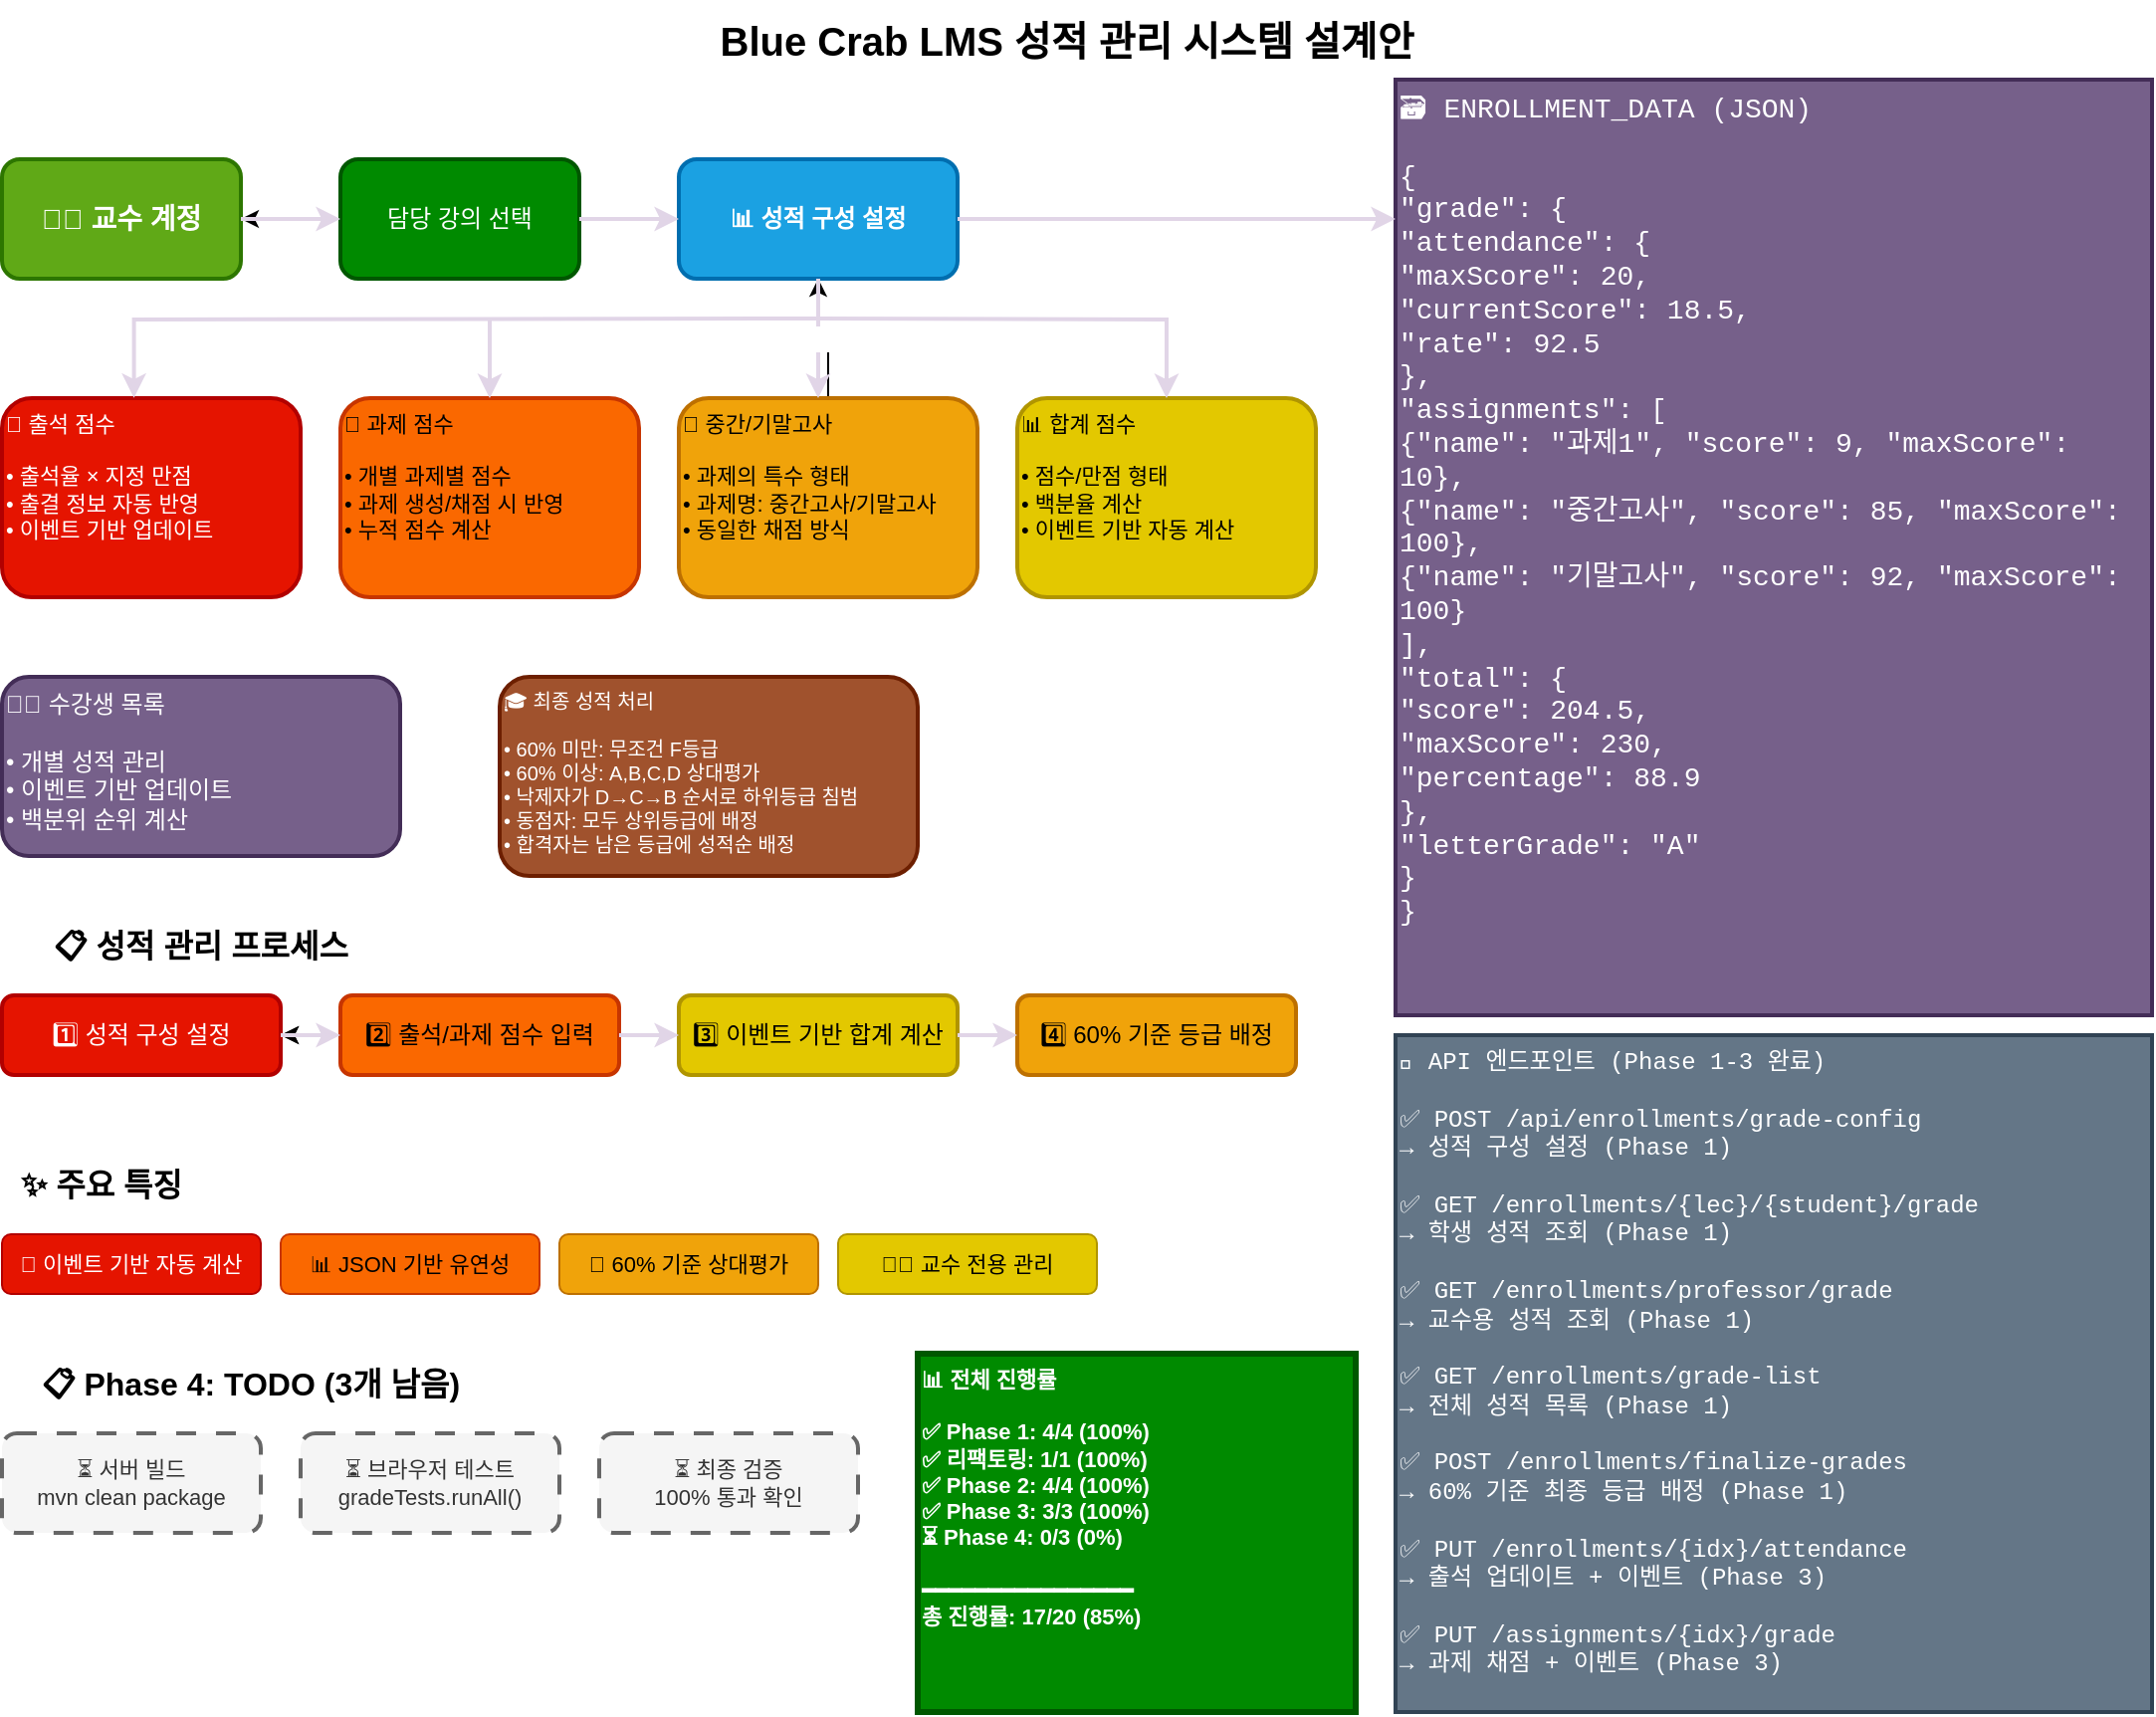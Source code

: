 <mxfile version="28.2.7">
  <diagram name="성적관리시스템" id="grade-management-system">
    <mxGraphModel dx="1426" dy="777" grid="1" gridSize="10" guides="1" tooltips="1" connect="1" arrows="1" fold="1" page="1" pageScale="1" pageWidth="1169" pageHeight="1000" background="light-dark(#FFFFFF,#FFFFFF)" math="0" shadow="0">
      <root>
        <mxCell id="0" />
        <mxCell id="1" parent="0" />
        <mxCell id="title" value="Blue Crab LMS 성적 관리 시스템 설계안" style="text;html=1;strokeColor=none;fillColor=none;align=center;verticalAlign=middle;whiteSpace=wrap;rounded=0;fontSize=20;fontStyle=1;fontColor=light-dark(#000000,#000000);" parent="1" vertex="1">
          <mxGeometry x="350" y="20" width="470" height="40" as="geometry" />
        </mxCell>
        <mxCell id="professor" value="👨‍🏫 교수 계정" style="rounded=1;whiteSpace=wrap;html=1;fillColor=#60a917;strokeColor=#2D7600;strokeWidth=2;fontSize=14;fontStyle=1;fontColor=#ffffff;" parent="1" vertex="1">
          <mxGeometry x="50" y="100" width="120" height="60" as="geometry" />
        </mxCell>
        <mxCell id="MG4DHli698F3isjgFY7O-2" value="" style="edgeStyle=orthogonalEdgeStyle;rounded=0;orthogonalLoop=1;jettySize=auto;html=1;" parent="1" source="lecture-select" target="professor" edge="1">
          <mxGeometry relative="1" as="geometry" />
        </mxCell>
        <mxCell id="lecture-select" value="담당 강의 선택" style="rounded=1;whiteSpace=wrap;html=1;fillColor=#008a00;strokeColor=#005700;strokeWidth=2;fontSize=12;fontColor=#ffffff;" parent="1" vertex="1">
          <mxGeometry x="220" y="100" width="120" height="60" as="geometry" />
        </mxCell>
        <mxCell id="grade-config" value="📊 성적 구성 설정" style="rounded=1;whiteSpace=wrap;html=1;fillColor=#1ba1e2;strokeColor=#006EAF;strokeWidth=2;fontSize=12;fontStyle=1;fontColor=#ffffff;" parent="1" vertex="1">
          <mxGeometry x="390" y="100" width="140" height="60" as="geometry" />
        </mxCell>
        <mxCell id="attendance-score" value="📅 출석 점수&#xa;&#xa;• 출석율 × 지정 만점&#xa;• 출결 정보 자동 반영&#xa;• 이벤트 기반 업데이트" style="rounded=1;whiteSpace=wrap;html=1;fillColor=#e51400;strokeColor=#B20000;strokeWidth=2;fontSize=11;align=left;verticalAlign=top;fontColor=#ffffff;" parent="1" vertex="1">
          <mxGeometry x="50" y="220" width="150" height="100" as="geometry" />
        </mxCell>
        <mxCell id="assignment-score" value="📝 과제 점수&#xa;&#xa;• 개별 과제별 점수&#xa;• 과제 생성/채점 시 반영&#xa;• 누적 점수 계산" style="rounded=1;whiteSpace=wrap;html=1;fillColor=#fa6800;strokeColor=#C73500;strokeWidth=2;fontSize=11;align=left;verticalAlign=top;fontColor=#000000;" parent="1" vertex="1">
          <mxGeometry x="220" y="220" width="150" height="100" as="geometry" />
        </mxCell>
        <mxCell id="MG4DHli698F3isjgFY7O-1" value="" style="edgeStyle=orthogonalEdgeStyle;rounded=0;orthogonalLoop=1;jettySize=auto;html=1;" parent="1" source="exam-score" target="grade-config" edge="1">
          <mxGeometry relative="1" as="geometry" />
        </mxCell>
        <mxCell id="exam-score" value="🎯 중간/기말고사&#xa;&#xa;• 과제의 특수 형태&#xa;• 과제명: 중간고사/기말고사&#xa;• 동일한 채점 방식" style="rounded=1;whiteSpace=wrap;html=1;fillColor=#f0a30a;strokeColor=#BD7000;strokeWidth=2;fontSize=11;align=left;verticalAlign=top;fontColor=#000000;" parent="1" vertex="1">
          <mxGeometry x="390" y="220" width="150" height="100" as="geometry" />
        </mxCell>
        <mxCell id="total-score" value="📊 합계 점수&#xa;&#xa;• 점수/만점 형태&#xa;• 백분율 계산&#xa;• 이벤트 기반 자동 계산" style="rounded=1;whiteSpace=wrap;html=1;fillColor=#e3c800;strokeColor=#B09500;strokeWidth=2;fontSize=11;align=left;verticalAlign=top;fontColor=#000000;" parent="1" vertex="1">
          <mxGeometry x="560" y="220" width="150" height="100" as="geometry" />
        </mxCell>
        <mxCell id="json-structure" value="&lt;font style=&quot;font-size: 14px;&quot;&gt;🗃️ ENROLLMENT_DATA (JSON)&lt;br&gt;&lt;br&gt;{&lt;br&gt;  &quot;grade&quot;: {&lt;br&gt;    &quot;attendance&quot;: {&lt;br&gt;      &quot;maxScore&quot;: 20,&lt;br&gt;      &quot;currentScore&quot;: 18.5,&lt;br&gt;      &quot;rate&quot;: 92.5&lt;br&gt;    },&lt;br&gt;    &quot;assignments&quot;: [&lt;br&gt;      {&quot;name&quot;: &quot;과제1&quot;, &quot;score&quot;: 9, &quot;maxScore&quot;: 10},&lt;br&gt;      {&quot;name&quot;: &quot;중간고사&quot;, &quot;score&quot;: 85, &quot;maxScore&quot;: 100},&lt;br&gt;      {&quot;name&quot;: &quot;기말고사&quot;, &quot;score&quot;: 92, &quot;maxScore&quot;: 100}&lt;br&gt;    ],&lt;br&gt;    &quot;total&quot;: {&lt;br&gt;      &quot;score&quot;: 204.5,&lt;br&gt;      &quot;maxScore&quot;: 230,&lt;br&gt;      &quot;percentage&quot;: 88.9&lt;br&gt;    },&lt;br&gt;    &quot;letterGrade&quot;: &quot;A&quot;&lt;br&gt;  }&lt;br&gt;}&lt;/font&gt;" style="rounded=0;whiteSpace=wrap;html=1;fillColor=#76608a;strokeColor=#432D57;strokeWidth=2;fontSize=10;align=left;verticalAlign=top;fontFamily=Courier New;fontColor=#ffffff;" parent="1" vertex="1">
          <mxGeometry x="750" y="60" width="380" height="470" as="geometry" />
        </mxCell>
        <mxCell id="student-list" value="👨‍🎓 수강생 목록&#xa;&#xa;• 개별 성적 관리&#xa;• 이벤트 기반 업데이트&#xa;• 백분위 순위 계산" style="rounded=1;whiteSpace=wrap;html=1;fillColor=#76608a;strokeColor=#432D57;strokeWidth=2;fontSize=12;align=left;verticalAlign=top;fontColor=#ffffff;" parent="1" vertex="1">
          <mxGeometry x="50" y="360" width="200" height="90" as="geometry" />
        </mxCell>
        <mxCell id="final-grade" value="🎓 최종 성적 처리&#xa;&#xa;• 60% 미만: 무조건 F등급&#xa;• 60% 이상: A,B,C,D 상대평가&#xa;• 낙제자가 D→C→B 순서로 하위등급 침범&#xa;• 동점자: 모두 상위등급에 배정&#xa;• 합격자는 남은 등급에 성적순 배정" style="rounded=1;whiteSpace=wrap;html=1;fillColor=#a0522d;strokeColor=#6D1F00;strokeWidth=2;fontSize=10;align=left;verticalAlign=top;fontColor=#ffffff;" parent="1" vertex="1">
          <mxGeometry x="300" y="360" width="210" height="100" as="geometry" />
        </mxCell>
        <mxCell id="api-endpoints" value="&lt;font style=&quot;font-size: 12px;&quot;&gt;🔧 API 엔드포인트 (Phase 1-3 완료)&lt;br&gt;&lt;br&gt;✅ POST /api/enrollments/grade-config&lt;br&gt;   → 성적 구성 설정 (Phase 1)&lt;br&gt;&lt;br&gt;✅ GET /enrollments/{lec}/{student}/grade&lt;br&gt;   → 학생 성적 조회 (Phase 1)&lt;br&gt;&lt;br&gt;✅ GET /enrollments/professor/grade&lt;br&gt;   → 교수용 성적 조회 (Phase 1)&lt;br&gt;&lt;br&gt;✅ GET /enrollments/grade-list&lt;br&gt;   → 전체 성적 목록 (Phase 1)&lt;br&gt;&lt;br&gt;✅ POST /enrollments/finalize-grades&lt;br&gt;   → 60% 기준 최종 등급 배정 (Phase 1)&lt;br&gt;&lt;br&gt;✅ PUT /enrollments/{idx}/attendance&lt;br&gt;   → 출석 업데이트 + 이벤트 (Phase 3)&lt;br&gt;&lt;br&gt;✅ PUT /assignments/{idx}/grade&lt;br&gt;   → 과제 채점 + 이벤트 (Phase 3)&lt;/font&gt;" style="rounded=0;whiteSpace=wrap;html=1;fillColor=#647687;strokeColor=#314354;strokeWidth=2;fontSize=10;align=left;verticalAlign=top;fontFamily=Courier New;fontColor=#ffffff;" parent="1" vertex="1">
          <mxGeometry x="750" y="540" width="380" height="340" as="geometry" />
        </mxCell>
        <mxCell id="arrow1" value="" style="endArrow=classic;html=1;rounded=0;strokeWidth=2;strokeColor=light-dark(#E1D5E7,#3333FF);fontColor=light-dark(#000000,#000000);" parent="1" source="professor" target="lecture-select" edge="1">
          <mxGeometry width="50" height="50" relative="1" as="geometry">
            <mxPoint x="170" y="130" as="sourcePoint" />
            <mxPoint x="220" y="130" as="targetPoint" />
          </mxGeometry>
        </mxCell>
        <mxCell id="arrow2" value="" style="endArrow=classic;html=1;rounded=0;strokeWidth=2;strokeColor=light-dark(#E1D5E7,#3333FF);fontColor=light-dark(#000000,#000000);" parent="1" source="lecture-select" target="grade-config" edge="1">
          <mxGeometry width="50" height="50" relative="1" as="geometry">
            <mxPoint x="340" y="130" as="sourcePoint" />
            <mxPoint x="390" y="130" as="targetPoint" />
          </mxGeometry>
        </mxCell>
        <mxCell id="arrow3" value="" style="endArrow=classic;html=1;rounded=0;strokeWidth=2;strokeColor=light-dark(#E1D5E7,#3333FF);fontColor=light-dark(#000000,#000000);exitX=1;exitY=0.5;exitDx=0;exitDy=0;edgeStyle=orthogonalEdgeStyle;" parent="1" source="grade-config" target="json-structure" edge="1">
          <mxGeometry width="50" height="50" relative="1" as="geometry">
            <mxPoint x="530" y="130" as="sourcePoint" />
            <mxPoint x="750" y="200" as="targetPoint" />
            <Array as="points">
              <mxPoint x="700" y="130" />
              <mxPoint x="700" y="130" />
            </Array>
          </mxGeometry>
        </mxCell>
        <mxCell id="arrow4" value="구성 요소" style="endArrow=classic;html=1;rounded=0;strokeWidth=2;strokeColor=light-dark(#E1D5E7,#3333FF);fontColor=light-dark(#FFFFFF,#FFFFFF);" parent="1" source="grade-config" edge="1">
          <mxGeometry width="50" height="50" relative="1" as="geometry">
            <mxPoint x="460" y="160" as="sourcePoint" />
            <mxPoint x="460" y="220" as="targetPoint" />
          </mxGeometry>
        </mxCell>
        <mxCell id="process-title" value="📋 성적 관리 프로세스" style="text;html=1;strokeColor=none;fillColor=none;align=center;verticalAlign=middle;whiteSpace=wrap;rounded=0;fontSize=16;fontStyle=1;fontColor=light-dark(#000000,#000000);" parent="1" vertex="1">
          <mxGeometry x="50" y="480" width="200" height="30" as="geometry" />
        </mxCell>
        <mxCell id="step1" value="1️⃣ 성적 구성 설정" style="rounded=1;whiteSpace=wrap;html=1;fillColor=#e51400;strokeColor=#B20000;strokeWidth=2;fontSize=12;fontColor=#ffffff;" parent="1" vertex="1">
          <mxGeometry x="50" y="520" width="140" height="40" as="geometry" />
        </mxCell>
        <mxCell id="vSctXvwFK8mNluJOIU93-4" value="" style="edgeStyle=orthogonalEdgeStyle;rounded=0;orthogonalLoop=1;jettySize=auto;html=1;" parent="1" source="step2" target="step1" edge="1">
          <mxGeometry relative="1" as="geometry" />
        </mxCell>
        <mxCell id="vSctXvwFK8mNluJOIU93-7" value="" style="edgeStyle=orthogonalEdgeStyle;rounded=0;orthogonalLoop=1;jettySize=auto;html=1;" parent="1" source="step2" target="step1" edge="1">
          <mxGeometry relative="1" as="geometry" />
        </mxCell>
        <mxCell id="step2" value="2️⃣ 출석/과제 점수 입력" style="rounded=1;whiteSpace=wrap;html=1;fillColor=#fa6800;strokeColor=#C73500;strokeWidth=2;fontSize=12;fontColor=#000000;" parent="1" vertex="1">
          <mxGeometry x="220" y="520" width="140" height="40" as="geometry" />
        </mxCell>
        <mxCell id="step3" value="3️⃣ 이벤트 기반 합계 계산" style="rounded=1;whiteSpace=wrap;html=1;fillColor=#e3c800;strokeColor=#B09500;strokeWidth=2;fontSize=12;fontColor=#000000;" parent="1" vertex="1">
          <mxGeometry x="390" y="520" width="140" height="40" as="geometry" />
        </mxCell>
        <mxCell id="step4" value="4️⃣ 60% 기준 등급 배정" style="rounded=1;whiteSpace=wrap;html=1;fillColor=#f0a30a;strokeColor=#BD7000;strokeWidth=2;fontSize=12;fontColor=#000000;" parent="1" vertex="1">
          <mxGeometry x="560" y="520" width="140" height="40" as="geometry" />
        </mxCell>
        <mxCell id="process-arrow1" value="" style="endArrow=classic;html=1;rounded=0;strokeWidth=2;strokeColor=light-dark(#E1D5E7,#3333FF);fontColor=light-dark(#000000,#000000);" parent="1" edge="1">
          <mxGeometry width="50" height="50" relative="1" as="geometry">
            <mxPoint x="190" y="540" as="sourcePoint" />
            <mxPoint x="220" y="540" as="targetPoint" />
          </mxGeometry>
        </mxCell>
        <mxCell id="process-arrow2" value="" style="endArrow=classic;html=1;rounded=0;strokeWidth=2;strokeColor=light-dark(#E1D5E7,#3333FF);fontColor=light-dark(#000000,#000000);" parent="1" edge="1">
          <mxGeometry width="50" height="50" relative="1" as="geometry">
            <mxPoint x="360" y="540" as="sourcePoint" />
            <mxPoint x="390" y="540" as="targetPoint" />
          </mxGeometry>
        </mxCell>
        <mxCell id="process-arrow3" value="" style="endArrow=classic;html=1;rounded=0;strokeWidth=2;strokeColor=light-dark(#E1D5E7,#3333FF);fontColor=light-dark(#000000,#000000);" parent="1" edge="1">
          <mxGeometry width="50" height="50" relative="1" as="geometry">
            <mxPoint x="530" y="540" as="sourcePoint" />
            <mxPoint x="560" y="540" as="targetPoint" />
          </mxGeometry>
        </mxCell>
        <mxCell id="features-title" value="✨ 주요 특징" style="text;html=1;strokeColor=none;fillColor=none;align=center;verticalAlign=middle;whiteSpace=wrap;rounded=0;fontSize=16;fontStyle=1;fontColor=light-dark(#000000,#000000);" parent="1" vertex="1">
          <mxGeometry x="50" y="600" width="100" height="30" as="geometry" />
        </mxCell>
        <mxCell id="feature1" value="🔄 이벤트 기반 자동 계산" style="rounded=1;whiteSpace=wrap;html=1;fillColor=#e51400;strokeColor=#B20000;strokeWidth=1;fontSize=11;fontColor=#ffffff;" parent="1" vertex="1">
          <mxGeometry x="50" y="640" width="130" height="30" as="geometry" />
        </mxCell>
        <mxCell id="feature2" value="📊 JSON 기반 유연성" style="rounded=1;whiteSpace=wrap;html=1;fillColor=#fa6800;strokeColor=#C73500;strokeWidth=1;fontSize=11;fontColor=#000000;" parent="1" vertex="1">
          <mxGeometry x="190" y="640" width="130" height="30" as="geometry" />
        </mxCell>
        <mxCell id="feature3" value="🎯 60% 기준 상대평가" style="rounded=1;whiteSpace=wrap;html=1;fillColor=#f0a30a;strokeColor=#BD7000;strokeWidth=1;fontSize=11;fontColor=#000000;" parent="1" vertex="1">
          <mxGeometry x="330" y="640" width="130" height="30" as="geometry" />
        </mxCell>
        <mxCell id="feature4" value="👨‍🏫 교수 전용 관리" style="rounded=1;whiteSpace=wrap;html=1;fillColor=#e3c800;strokeColor=#B09500;strokeWidth=1;fontSize=11;fontColor=#000000;" parent="1" vertex="1">
          <mxGeometry x="470" y="640" width="130" height="30" as="geometry" />
        </mxCell>
        <mxCell id="phase4-title" value="📋 Phase 4: TODO (3개 남음)" style="text;html=1;strokeColor=none;fillColor=none;align=center;verticalAlign=middle;whiteSpace=wrap;rounded=0;fontSize=16;fontStyle=1;fontColor=light-dark(#000000,#000000);" parent="1" vertex="1">
          <mxGeometry x="50" y="700" width="250" height="30" as="geometry" />
        </mxCell>
        <mxCell id="todo1" value="⏳ 서버 빌드&#xa;mvn clean package" style="rounded=1;whiteSpace=wrap;html=1;fillColor=#f5f5f5;strokeColor=#666666;strokeWidth=2;fontSize=11;fontColor=#333333;dashed=1;dashPattern=5 5;" parent="1" vertex="1">
          <mxGeometry x="50" y="740" width="130" height="50" as="geometry" />
        </mxCell>
        <mxCell id="todo2" value="⏳ 브라우저 테스트&#xa;gradeTests.runAll()" style="rounded=1;whiteSpace=wrap;html=1;fillColor=#f5f5f5;strokeColor=#666666;strokeWidth=2;fontSize=11;fontColor=#333333;dashed=1;dashPattern=5 5;" parent="1" vertex="1">
          <mxGeometry x="200" y="740" width="130" height="50" as="geometry" />
        </mxCell>
        <mxCell id="todo3" value="⏳ 최종 검증&#xa;100% 통과 확인" style="rounded=1;whiteSpace=wrap;html=1;fillColor=#f5f5f5;strokeColor=#666666;strokeWidth=2;fontSize=11;fontColor=#333333;dashed=1;dashPattern=5 5;" parent="1" vertex="1">
          <mxGeometry x="350" y="740" width="130" height="50" as="geometry" />
        </mxCell>
        <mxCell id="progress-box" value="📊 전체 진행률&#xa;&#xa;✅ Phase 1: 4/4 (100%)&#xa;✅ 리팩토링: 1/1 (100%)&#xa;✅ Phase 2: 4/4 (100%)&#xa;✅ Phase 3: 3/3 (100%)&#xa;⏳ Phase 4: 0/3 (0%)&#xa;&#xa;━━━━━━━━━━━━━━━━&#xa;총 진행률: 17/20 (85%)" style="rounded=0;whiteSpace=wrap;html=1;fillColor=#008a00;strokeColor=#005700;strokeWidth=3;fontSize=11;align=left;verticalAlign=top;fontColor=#ffffff;fontStyle=1;" parent="1" vertex="1">
          <mxGeometry x="510" y="700" width="220" height="180" as="geometry" />
        </mxCell>
        <mxCell id="vSctXvwFK8mNluJOIU93-1" value="" style="endArrow=classic;html=1;rounded=0;entryX=0.442;entryY=-0.001;entryDx=0;entryDy=0;entryPerimeter=0;strokeColor=light-dark(#E1D5E7,#3333FF);edgeStyle=orthogonalEdgeStyle;strokeWidth=2;" parent="1" target="attendance-score" edge="1">
          <mxGeometry width="50" height="50" relative="1" as="geometry">
            <mxPoint x="460" y="180" as="sourcePoint" />
            <mxPoint x="510" y="310" as="targetPoint" />
          </mxGeometry>
        </mxCell>
        <mxCell id="vSctXvwFK8mNluJOIU93-2" value="" style="endArrow=classic;html=1;rounded=0;entryX=0.5;entryY=0;entryDx=0;entryDy=0;strokeWidth=2;strokeColor=light-dark(#E1D5E7,#3333FF);" parent="1" target="assignment-score" edge="1">
          <mxGeometry width="50" height="50" relative="1" as="geometry">
            <mxPoint x="295" y="180" as="sourcePoint" />
            <mxPoint x="510" y="310" as="targetPoint" />
          </mxGeometry>
        </mxCell>
        <mxCell id="vSctXvwFK8mNluJOIU93-3" value="" style="endArrow=classic;html=1;rounded=0;entryX=0.5;entryY=0;entryDx=0;entryDy=0;edgeStyle=orthogonalEdgeStyle;strokeColor=light-dark(#E1D5E7,#3333FF);strokeWidth=2;" parent="1" target="total-score" edge="1">
          <mxGeometry width="50" height="50" relative="1" as="geometry">
            <mxPoint x="460" y="180" as="sourcePoint" />
            <mxPoint x="450" y="220" as="targetPoint" />
          </mxGeometry>
        </mxCell>
      </root>
    </mxGraphModel>
  </diagram>
</mxfile>
